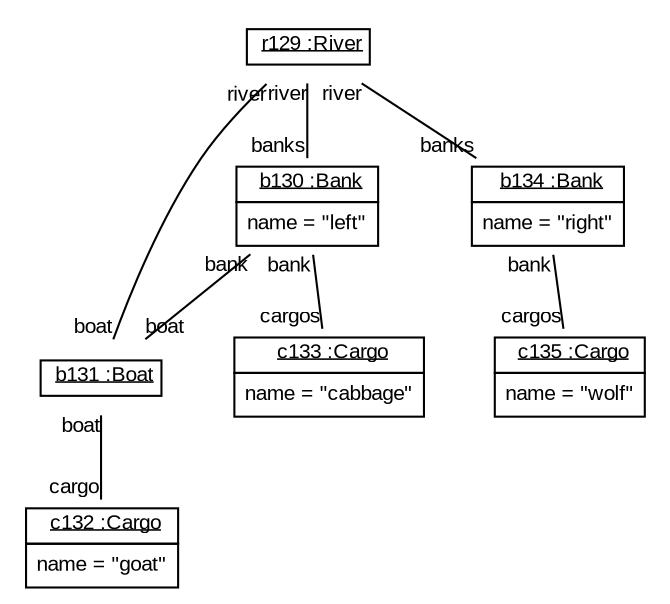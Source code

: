graph ObjectDiagram {
   node [shape = none, fontsize = 10, fontname = "Arial"];
   edge [fontsize = 10, fontname = "Arial"];
   compound=true;

r129 [label=<<table border='0' cellborder='1' cellspacing='0'> <tr> <td href="../../SDMLib/src/org/sdmlib/models/patterns/example/ferrmansproblem/River.java"> <u>r129 :River</u></td></tr></table>>];
b130 [label=<<table border='0' cellborder='1' cellspacing='0'> <tr> <td href="../../SDMLib/src/org/sdmlib/models/patterns/example/ferrmansproblem/Bank.java"> <u>b130 :Bank</u></td></tr><tr><td><table border='0' cellborder='0' cellspacing='0'><tr><td align='left'>name = "left"</td></tr></table></td></tr></table>>];
b131 [label=<<table border='0' cellborder='1' cellspacing='0'> <tr> <td href="../../SDMLib/src/org/sdmlib/models/patterns/example/ferrmansproblem/Boat.java"> <u>b131 :Boat</u></td></tr></table>>];
c132 [label=<<table border='0' cellborder='1' cellspacing='0'> <tr> <td href="../../SDMLib/src/org/sdmlib/models/patterns/example/ferrmansproblem/Cargo.java"> <u>c132 :Cargo</u></td></tr><tr><td><table border='0' cellborder='0' cellspacing='0'><tr><td align='left'>name = "goat"</td></tr></table></td></tr></table>>];
c133 [label=<<table border='0' cellborder='1' cellspacing='0'> <tr> <td href="../../SDMLib/src/org/sdmlib/models/patterns/example/ferrmansproblem/Cargo.java"> <u>c133 :Cargo</u></td></tr><tr><td><table border='0' cellborder='0' cellspacing='0'><tr><td align='left'>name = "cabbage"</td></tr></table></td></tr></table>>];
b134 [label=<<table border='0' cellborder='1' cellspacing='0'> <tr> <td href="../../SDMLib/src/org/sdmlib/models/patterns/example/ferrmansproblem/Bank.java"> <u>b134 :Bank</u></td></tr><tr><td><table border='0' cellborder='0' cellspacing='0'><tr><td align='left'>name = "right"</td></tr></table></td></tr></table>>];
c135 [label=<<table border='0' cellborder='1' cellspacing='0'> <tr> <td href="../../SDMLib/src/org/sdmlib/models/patterns/example/ferrmansproblem/Cargo.java"> <u>c135 :Cargo</u></td></tr><tr><td><table border='0' cellborder='0' cellspacing='0'><tr><td align='left'>name = "wolf"</td></tr></table></td></tr></table>>];

r129 -- b130 [headlabel = "banks" taillabel = "river"];
r129 -- b134 [headlabel = "banks" taillabel = "river"];
r129 -- b131 [headlabel = "boat" taillabel = "river"];
b130 -- b131 [headlabel = "boat" taillabel = "bank"];
b130 -- c133 [headlabel = "cargos" taillabel = "bank"];
b131 -- c132 [headlabel = "cargo" taillabel = "boat"];
b134 -- c135 [headlabel = "cargos" taillabel = "bank"];
}
